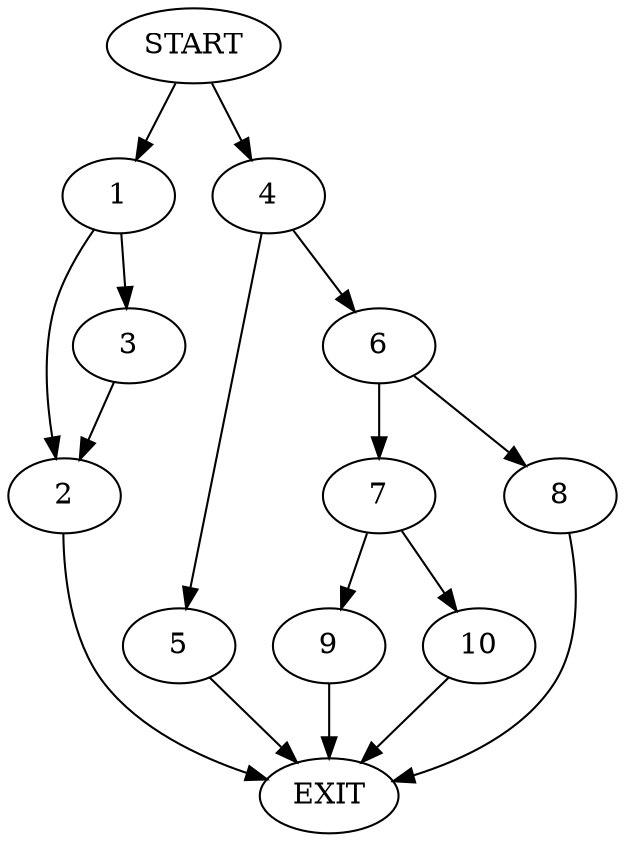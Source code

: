 digraph {
0 [label="START"]
11 [label="EXIT"]
0 -> 1
1 -> 2
1 -> 3
2 -> 11
3 -> 2
0 -> 4
4 -> 5
4 -> 6
5 -> 11
6 -> 7
6 -> 8
7 -> 9
7 -> 10
8 -> 11
10 -> 11
9 -> 11
}
